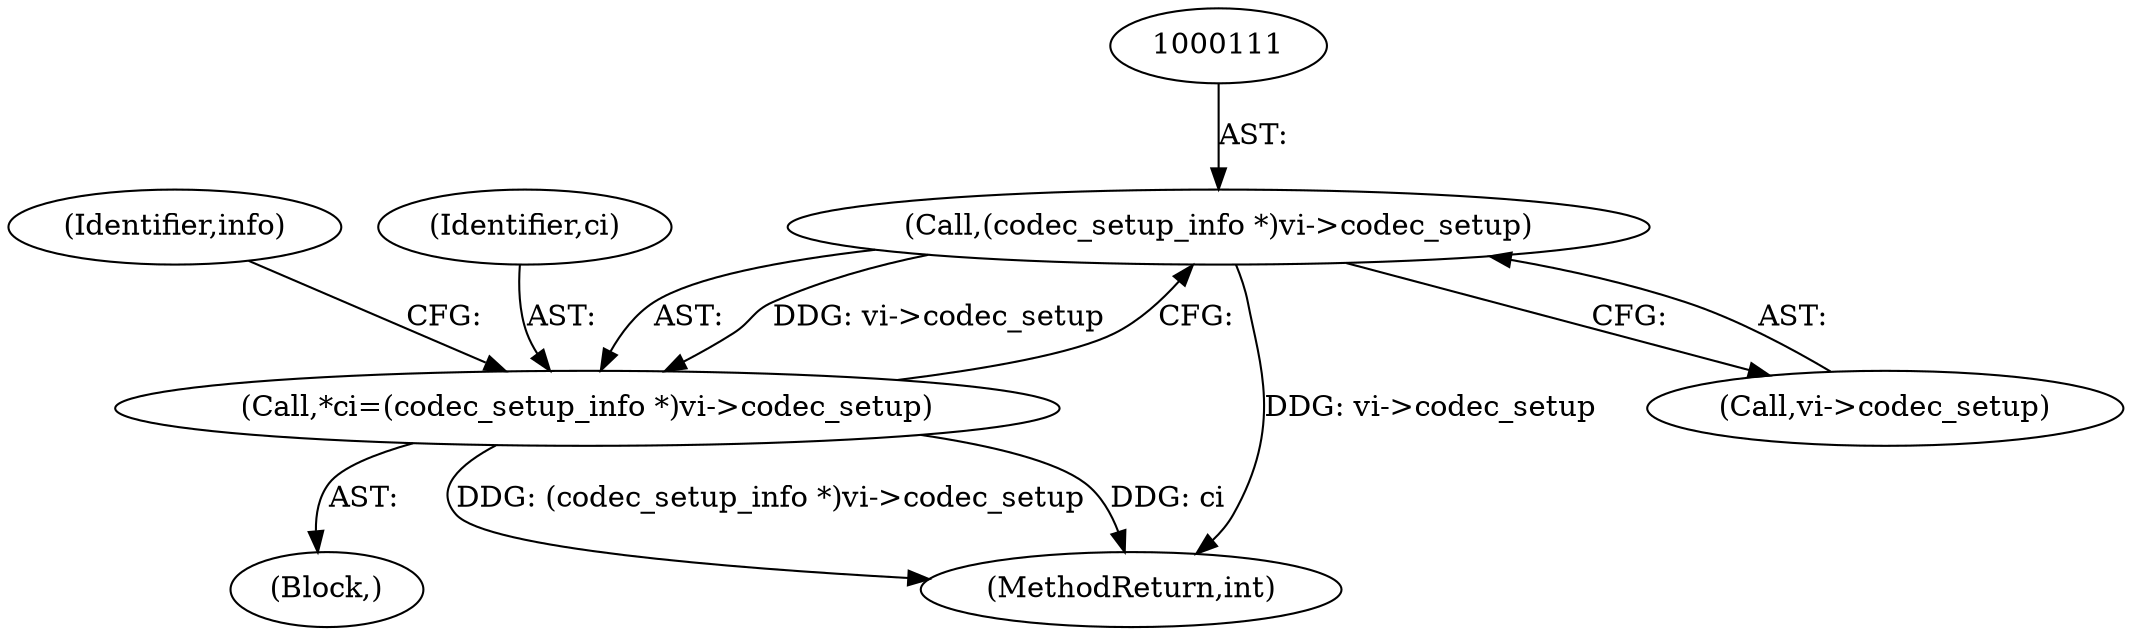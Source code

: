 digraph "0_Android_659030a2e80c38fb8da0a4eb68695349eec6778b_0@pointer" {
"1000110" [label="(Call,(codec_setup_info *)vi->codec_setup)"];
"1000108" [label="(Call,*ci=(codec_setup_info *)vi->codec_setup)"];
"1000104" [label="(Block,)"];
"1000108" [label="(Call,*ci=(codec_setup_info *)vi->codec_setup)"];
"1000116" [label="(Identifier,info)"];
"1000110" [label="(Call,(codec_setup_info *)vi->codec_setup)"];
"1000356" [label="(MethodReturn,int)"];
"1000112" [label="(Call,vi->codec_setup)"];
"1000109" [label="(Identifier,ci)"];
"1000110" -> "1000108"  [label="AST: "];
"1000110" -> "1000112"  [label="CFG: "];
"1000111" -> "1000110"  [label="AST: "];
"1000112" -> "1000110"  [label="AST: "];
"1000108" -> "1000110"  [label="CFG: "];
"1000110" -> "1000356"  [label="DDG: vi->codec_setup"];
"1000110" -> "1000108"  [label="DDG: vi->codec_setup"];
"1000108" -> "1000104"  [label="AST: "];
"1000109" -> "1000108"  [label="AST: "];
"1000116" -> "1000108"  [label="CFG: "];
"1000108" -> "1000356"  [label="DDG: (codec_setup_info *)vi->codec_setup"];
"1000108" -> "1000356"  [label="DDG: ci"];
}
